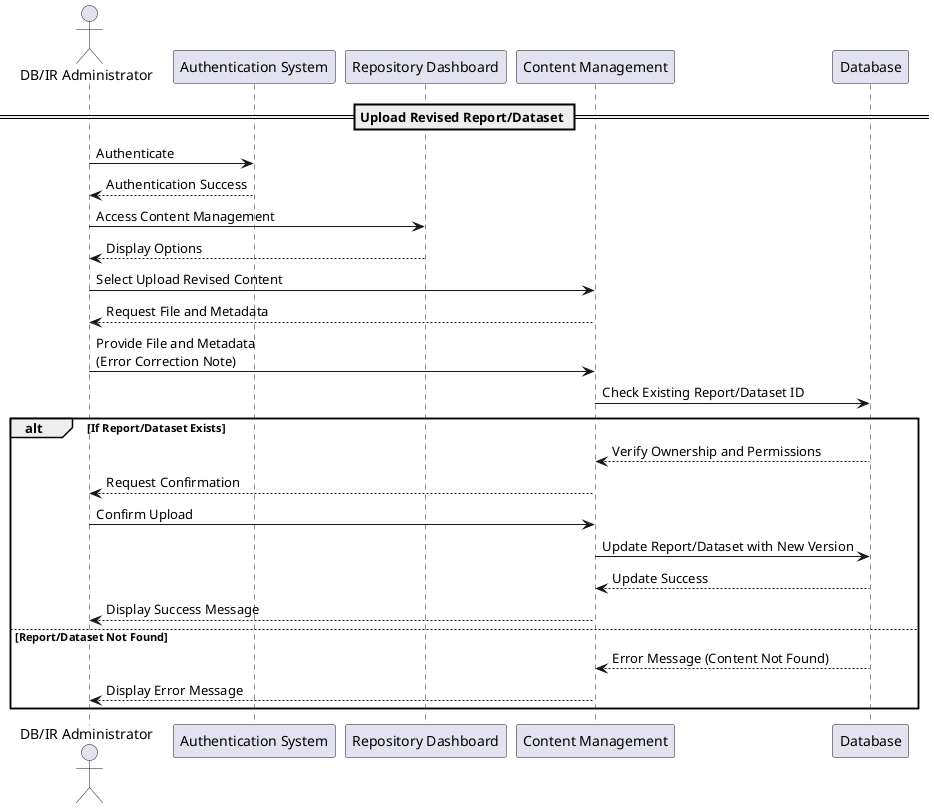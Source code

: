 @startuml
actor Admin as "DB/IR Administrator"
participant "Authentication System" as Auth
participant "Repository Dashboard" as Dashboard
participant "Content Management" as CM
participant "Database" as DB

== Upload Revised Report/Dataset ==

Admin -> Auth: Authenticate
Auth --> Admin: Authentication Success

Admin -> Dashboard: Access Content Management
Dashboard --> Admin: Display Options

Admin -> CM: Select Upload Revised Content
CM --> Admin: Request File and Metadata

Admin -> CM: Provide File and Metadata\n(Error Correction Note)
CM -> DB: Check Existing Report/Dataset ID

alt If Report/Dataset Exists
    DB --> CM: Verify Ownership and Permissions
    CM --> Admin: Request Confirmation
    Admin -> CM: Confirm Upload
    CM -> DB: Update Report/Dataset with New Version
    DB --> CM: Update Success
    CM --> Admin: Display Success Message
else Report/Dataset Not Found
    DB --> CM: Error Message (Content Not Found)
    CM --> Admin: Display Error Message
end

@enduml